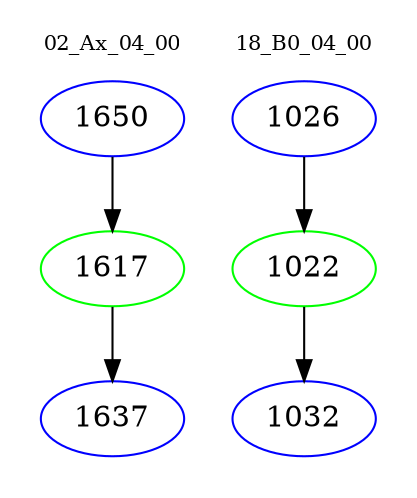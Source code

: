 digraph{
subgraph cluster_0 {
color = white
label = "02_Ax_04_00";
fontsize=10;
T0_1650 [label="1650", color="blue"]
T0_1650 -> T0_1617 [color="black"]
T0_1617 [label="1617", color="green"]
T0_1617 -> T0_1637 [color="black"]
T0_1637 [label="1637", color="blue"]
}
subgraph cluster_1 {
color = white
label = "18_B0_04_00";
fontsize=10;
T1_1026 [label="1026", color="blue"]
T1_1026 -> T1_1022 [color="black"]
T1_1022 [label="1022", color="green"]
T1_1022 -> T1_1032 [color="black"]
T1_1032 [label="1032", color="blue"]
}
}
